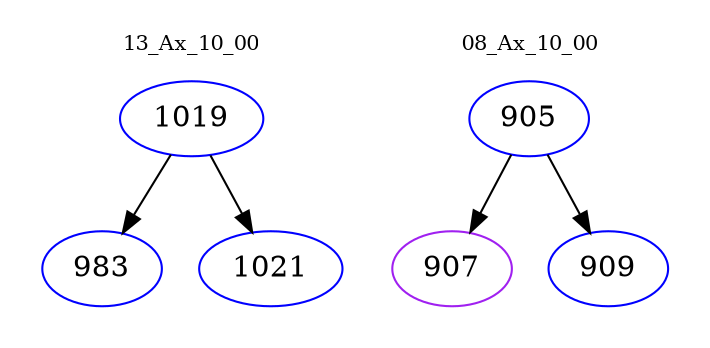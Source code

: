 digraph{
subgraph cluster_0 {
color = white
label = "13_Ax_10_00";
fontsize=10;
T0_1019 [label="1019", color="blue"]
T0_1019 -> T0_983 [color="black"]
T0_983 [label="983", color="blue"]
T0_1019 -> T0_1021 [color="black"]
T0_1021 [label="1021", color="blue"]
}
subgraph cluster_1 {
color = white
label = "08_Ax_10_00";
fontsize=10;
T1_905 [label="905", color="blue"]
T1_905 -> T1_907 [color="black"]
T1_907 [label="907", color="purple"]
T1_905 -> T1_909 [color="black"]
T1_909 [label="909", color="blue"]
}
}
